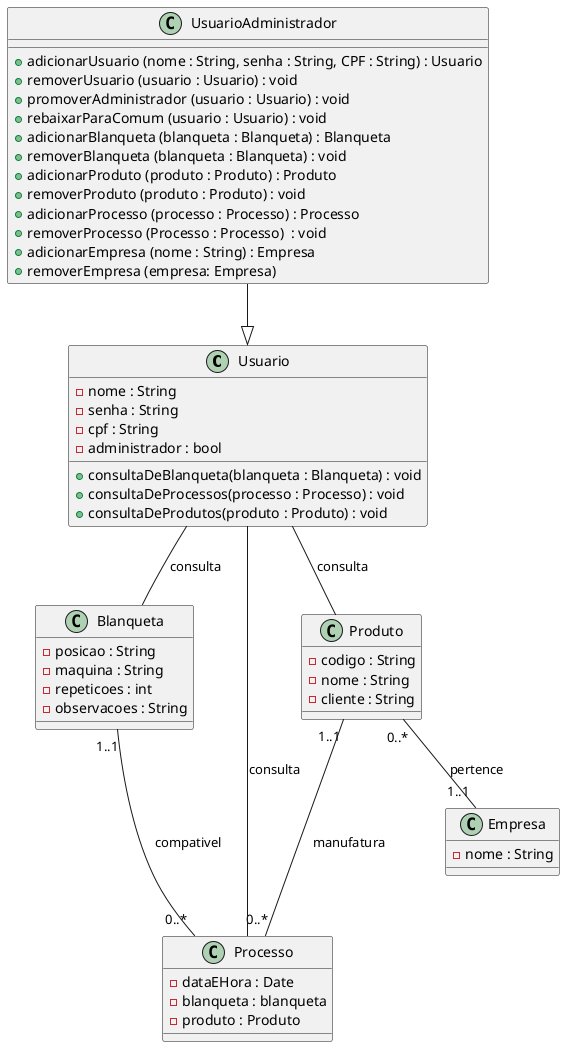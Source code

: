@startuml
class Usuario{
    -nome : String
    -senha : String
    -cpf : String
    -administrador : bool

    +consultaDeBlanqueta(blanqueta : Blanqueta) : void
    +consultaDeProcessos(processo : Processo) : void
    +consultaDeProdutos(produto : Produto) : void
}
class UsuarioAdministrador{
    'controle de usuarios
    +adicionarUsuario (nome : String, senha : String, CPF : String) : Usuario
    +removerUsuario (usuario : Usuario) : void
    +promoverAdministrador (usuario : Usuario) : void
    +rebaixarParaComum (usuario : Usuario) : void
    'controle de Blanquetas
    +adicionarBlanqueta (blanqueta : Blanqueta) : Blanqueta
    +removerBlanqueta (blanqueta : Blanqueta) : void
    'controle de Produtos
    +adicionarProduto (produto : Produto) : Produto
    +removerProduto (produto : Produto) : void
    'controle de Processo
    +adicionarProcesso (processo : Processo) : Processo
    +removerProcesso (Processo : Processo)  : void
    'controle de Empresa
    +adicionarEmpresa (nome : String) : Empresa
    +removerEmpresa (empresa: Empresa)
}
class Blanqueta{
    -posicao : String
    -maquina : String
    -repeticoes : int
    -observacoes : String
}
class Processo{
    -dataEHora : Date
    -blanqueta : blanqueta
    -produto : Produto
    
}
class Produto{
    -codigo : String
    -nome : String
    -cliente : String
    
    
}
class Empresa{
    -nome : String

}


Blanqueta "1..1" --- "0..*" Processo : compativel
Produto"1..1" --- "0..*" Processo:manufatura

UsuarioAdministrador --|> Usuario

Usuario -- Processo : consulta
Usuario --  Blanqueta : consulta
Usuario -- Produto : consulta
Produto "0..*"--"1..1" Empresa : pertence
@enduml